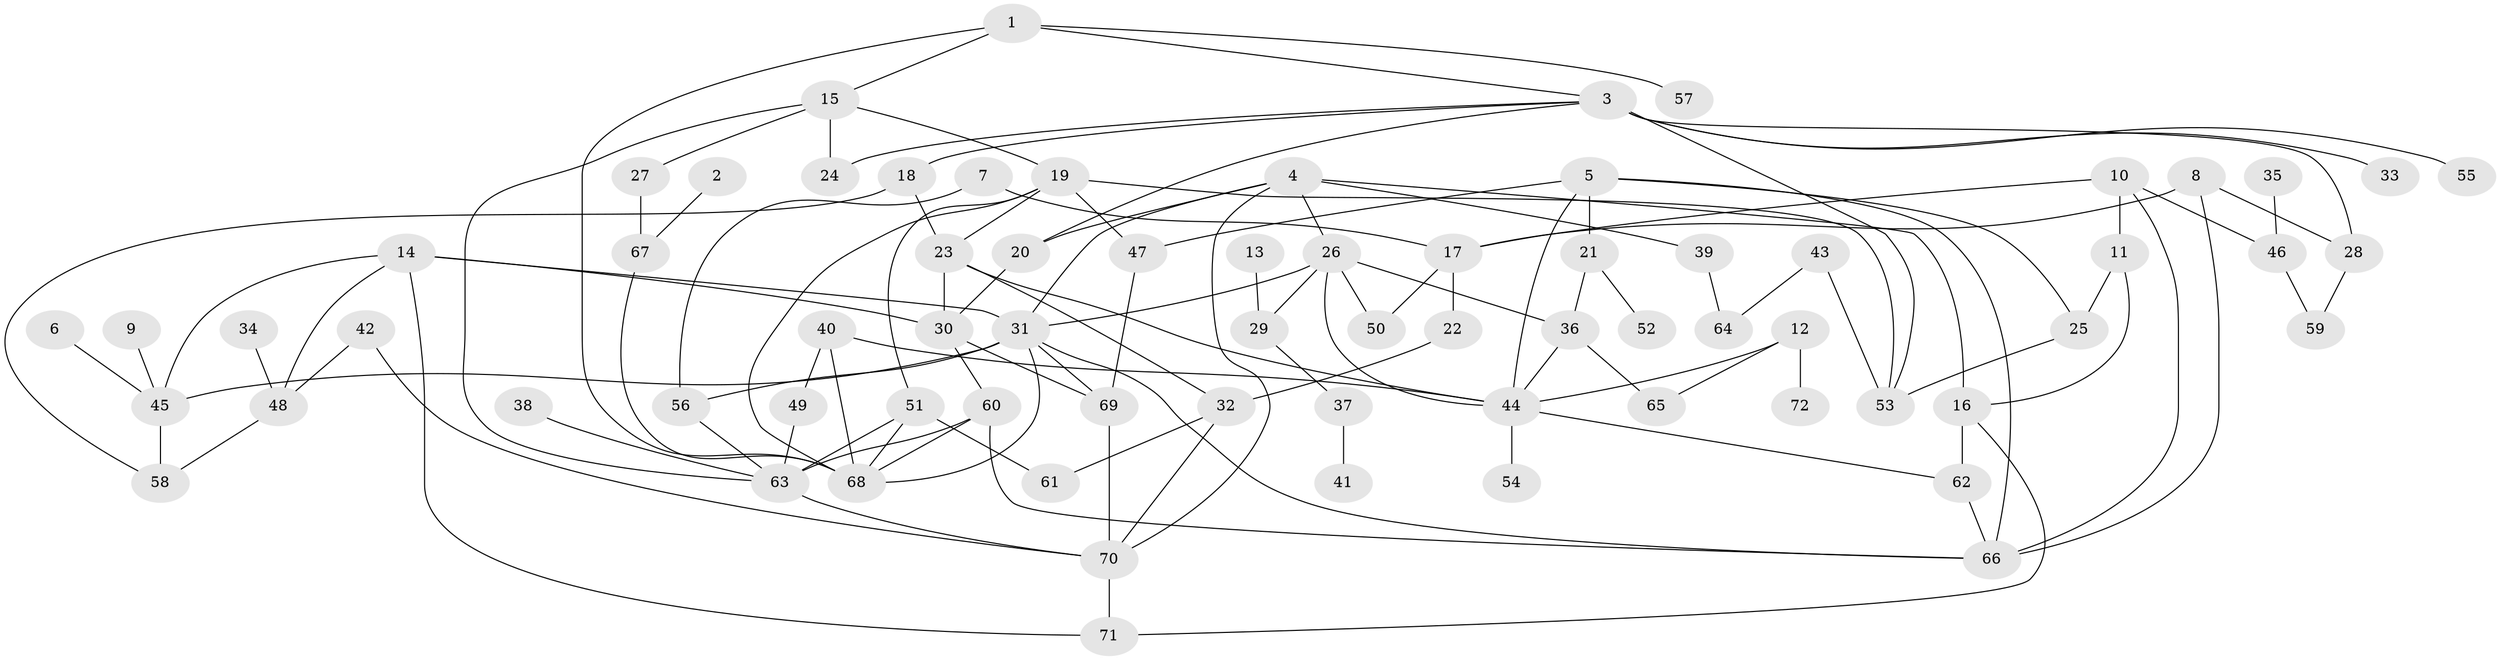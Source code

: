 // original degree distribution, {9: 0.013986013986013986, 8: 0.006993006993006993, 6: 0.03496503496503497, 4: 0.1258741258741259, 5: 0.055944055944055944, 7: 0.027972027972027972, 3: 0.15384615384615385, 1: 0.26573426573426573, 2: 0.3146853146853147}
// Generated by graph-tools (version 1.1) at 2025/36/03/04/25 23:36:12]
// undirected, 72 vertices, 118 edges
graph export_dot {
  node [color=gray90,style=filled];
  1;
  2;
  3;
  4;
  5;
  6;
  7;
  8;
  9;
  10;
  11;
  12;
  13;
  14;
  15;
  16;
  17;
  18;
  19;
  20;
  21;
  22;
  23;
  24;
  25;
  26;
  27;
  28;
  29;
  30;
  31;
  32;
  33;
  34;
  35;
  36;
  37;
  38;
  39;
  40;
  41;
  42;
  43;
  44;
  45;
  46;
  47;
  48;
  49;
  50;
  51;
  52;
  53;
  54;
  55;
  56;
  57;
  58;
  59;
  60;
  61;
  62;
  63;
  64;
  65;
  66;
  67;
  68;
  69;
  70;
  71;
  72;
  1 -- 3 [weight=1.0];
  1 -- 15 [weight=1.0];
  1 -- 57 [weight=1.0];
  1 -- 68 [weight=1.0];
  2 -- 67 [weight=1.0];
  3 -- 18 [weight=1.0];
  3 -- 20 [weight=1.0];
  3 -- 24 [weight=1.0];
  3 -- 28 [weight=1.0];
  3 -- 33 [weight=1.0];
  3 -- 53 [weight=1.0];
  3 -- 55 [weight=2.0];
  4 -- 16 [weight=1.0];
  4 -- 20 [weight=1.0];
  4 -- 26 [weight=1.0];
  4 -- 31 [weight=1.0];
  4 -- 39 [weight=1.0];
  4 -- 70 [weight=1.0];
  5 -- 21 [weight=1.0];
  5 -- 25 [weight=1.0];
  5 -- 44 [weight=1.0];
  5 -- 47 [weight=1.0];
  5 -- 66 [weight=1.0];
  6 -- 45 [weight=1.0];
  7 -- 17 [weight=1.0];
  7 -- 56 [weight=1.0];
  8 -- 17 [weight=1.0];
  8 -- 28 [weight=1.0];
  8 -- 66 [weight=1.0];
  9 -- 45 [weight=1.0];
  10 -- 11 [weight=1.0];
  10 -- 17 [weight=1.0];
  10 -- 46 [weight=1.0];
  10 -- 66 [weight=1.0];
  11 -- 16 [weight=1.0];
  11 -- 25 [weight=1.0];
  12 -- 44 [weight=1.0];
  12 -- 65 [weight=1.0];
  12 -- 72 [weight=2.0];
  13 -- 29 [weight=1.0];
  14 -- 30 [weight=1.0];
  14 -- 31 [weight=1.0];
  14 -- 45 [weight=1.0];
  14 -- 48 [weight=1.0];
  14 -- 71 [weight=1.0];
  15 -- 19 [weight=1.0];
  15 -- 24 [weight=1.0];
  15 -- 27 [weight=1.0];
  15 -- 63 [weight=1.0];
  16 -- 62 [weight=2.0];
  16 -- 71 [weight=1.0];
  17 -- 22 [weight=1.0];
  17 -- 50 [weight=1.0];
  18 -- 23 [weight=1.0];
  18 -- 58 [weight=1.0];
  19 -- 23 [weight=1.0];
  19 -- 47 [weight=1.0];
  19 -- 51 [weight=1.0];
  19 -- 53 [weight=1.0];
  19 -- 68 [weight=1.0];
  20 -- 30 [weight=1.0];
  21 -- 36 [weight=1.0];
  21 -- 52 [weight=1.0];
  22 -- 32 [weight=1.0];
  23 -- 30 [weight=2.0];
  23 -- 32 [weight=1.0];
  23 -- 44 [weight=1.0];
  25 -- 53 [weight=1.0];
  26 -- 29 [weight=1.0];
  26 -- 31 [weight=1.0];
  26 -- 36 [weight=1.0];
  26 -- 44 [weight=1.0];
  26 -- 50 [weight=1.0];
  27 -- 67 [weight=1.0];
  28 -- 59 [weight=1.0];
  29 -- 37 [weight=1.0];
  30 -- 60 [weight=1.0];
  30 -- 69 [weight=1.0];
  31 -- 45 [weight=1.0];
  31 -- 56 [weight=1.0];
  31 -- 66 [weight=1.0];
  31 -- 68 [weight=1.0];
  31 -- 69 [weight=1.0];
  32 -- 61 [weight=1.0];
  32 -- 70 [weight=1.0];
  34 -- 48 [weight=1.0];
  35 -- 46 [weight=1.0];
  36 -- 44 [weight=1.0];
  36 -- 65 [weight=1.0];
  37 -- 41 [weight=1.0];
  38 -- 63 [weight=1.0];
  39 -- 64 [weight=1.0];
  40 -- 44 [weight=1.0];
  40 -- 49 [weight=1.0];
  40 -- 68 [weight=2.0];
  42 -- 48 [weight=1.0];
  42 -- 70 [weight=1.0];
  43 -- 53 [weight=1.0];
  43 -- 64 [weight=1.0];
  44 -- 54 [weight=1.0];
  44 -- 62 [weight=1.0];
  45 -- 58 [weight=1.0];
  46 -- 59 [weight=1.0];
  47 -- 69 [weight=1.0];
  48 -- 58 [weight=1.0];
  49 -- 63 [weight=1.0];
  51 -- 61 [weight=1.0];
  51 -- 63 [weight=1.0];
  51 -- 68 [weight=1.0];
  56 -- 63 [weight=1.0];
  60 -- 63 [weight=1.0];
  60 -- 66 [weight=1.0];
  60 -- 68 [weight=1.0];
  62 -- 66 [weight=1.0];
  63 -- 70 [weight=1.0];
  67 -- 68 [weight=1.0];
  69 -- 70 [weight=1.0];
  70 -- 71 [weight=1.0];
}
